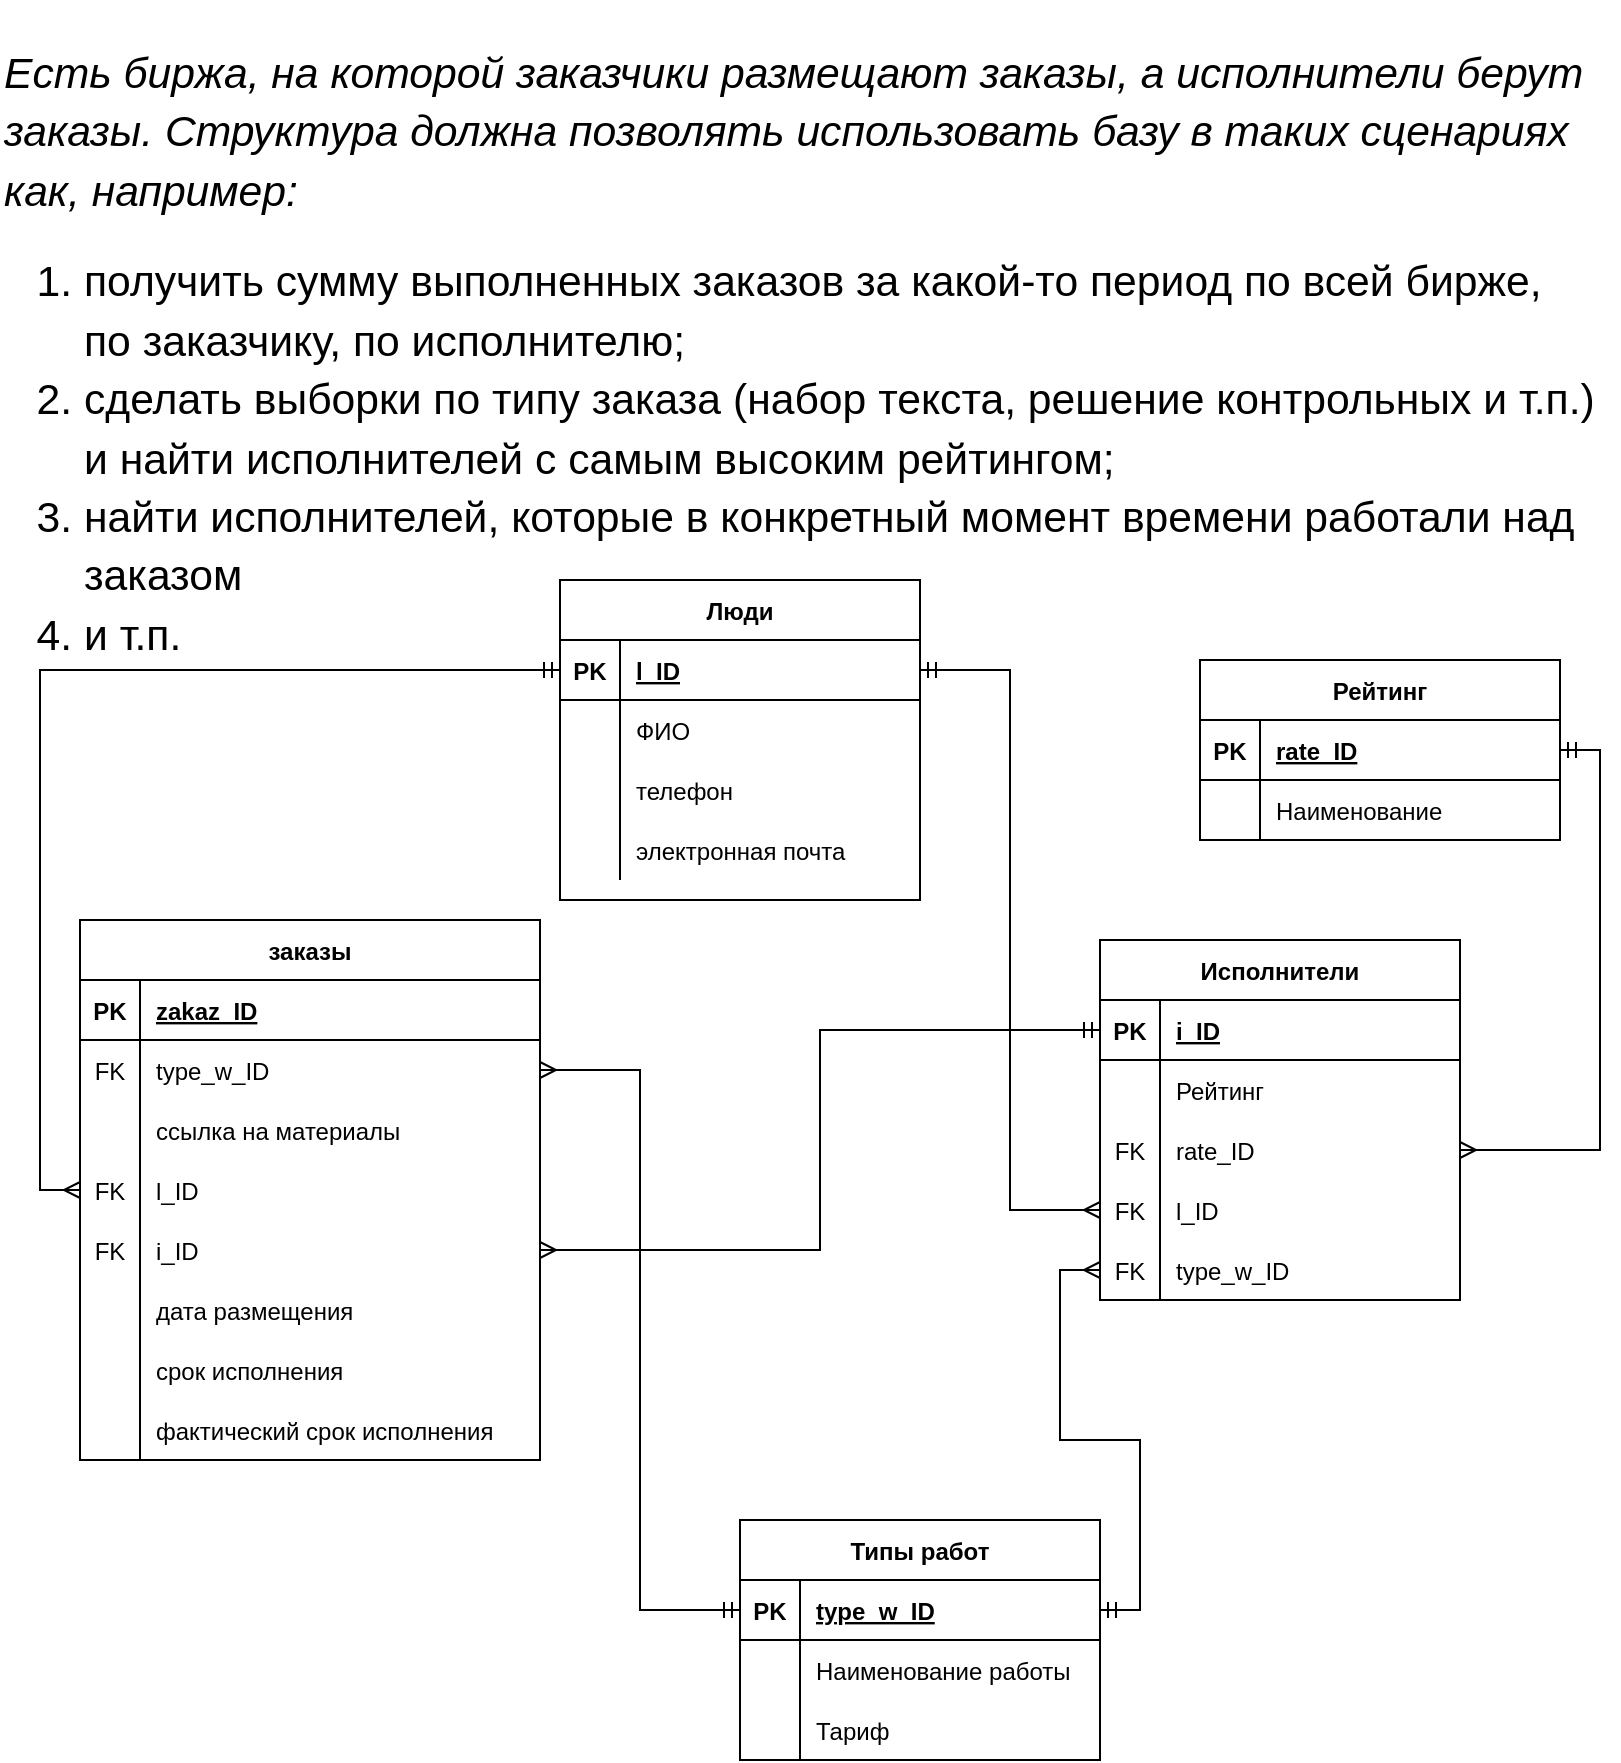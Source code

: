 <mxfile version="16.5.6" type="google"><diagram id="vkciOl9hvrgsSbx-2ZFM" name="Page-1"><mxGraphModel dx="1102" dy="2061" grid="1" gridSize="10" guides="1" tooltips="1" connect="1" arrows="1" fold="1" page="1" pageScale="1" pageWidth="827" pageHeight="1169" math="0" shadow="0"><root><mxCell id="0"/><mxCell id="1" parent="0"/><mxCell id="ZaQk2l-yjjnWREur3eZ6-1" value="&lt;p dir=&quot;ltr&quot; style=&quot;line-height: 1.38 ; margin-top: 12pt ; margin-bottom: 12pt&quot; id=&quot;docs-internal-guid-576c9d6f-7fff-1a67-5359-b7218d271dd9&quot;&gt;&lt;span style=&quot;font-size: 16pt; font-family: &amp;quot;ibm plex sans&amp;quot;, sans-serif; color: rgb(0, 0, 0); background-color: transparent; font-weight: 400; font-style: italic; font-variant: normal; text-decoration: none; vertical-align: baseline;&quot;&gt;Есть биржа, на которой заказчики размещают заказы, а исполнители берут заказы. Структура должна позволять использовать базу в таких сценариях как, например:&lt;/span&gt;&lt;/p&gt;&lt;ol style=&quot;margin-top: 0 ; margin-bottom: 0&quot;&gt;&lt;li dir=&quot;ltr&quot; style=&quot;list-style-type: decimal; font-size: 16pt; font-family: &amp;quot;ibm plex sans&amp;quot;, sans-serif; color: rgb(0, 0, 0); background-color: transparent; font-weight: 400; font-style: normal; font-variant: normal; text-decoration: none; vertical-align: baseline;&quot;&gt;&lt;p dir=&quot;ltr&quot; style=&quot;line-height: 1.38 ; margin-top: 12pt ; margin-bottom: 0pt&quot;&gt;&lt;span style=&quot;font-size: 16pt; font-family: &amp;quot;ibm plex sans&amp;quot;, sans-serif; color: rgb(0, 0, 0); background-color: transparent; font-weight: 400; font-style: normal; font-variant: normal; text-decoration: none; vertical-align: baseline;&quot;&gt;получить сумму выполненных заказов за какой-то период по всей бирже, по заказчику, по исполнителю;&lt;/span&gt;&lt;/p&gt;&lt;/li&gt;&lt;li dir=&quot;ltr&quot; style=&quot;list-style-type: decimal; font-size: 16pt; font-family: &amp;quot;ibm plex sans&amp;quot;, sans-serif; color: rgb(0, 0, 0); background-color: transparent; font-weight: 400; font-style: normal; font-variant: normal; text-decoration: none; vertical-align: baseline;&quot;&gt;&lt;p dir=&quot;ltr&quot; style=&quot;line-height: 1.38 ; margin-top: 0pt ; margin-bottom: 0pt&quot;&gt;&lt;span style=&quot;font-size: 16pt; font-family: &amp;quot;ibm plex sans&amp;quot;, sans-serif; color: rgb(0, 0, 0); background-color: transparent; font-weight: 400; font-style: normal; font-variant: normal; text-decoration: none; vertical-align: baseline;&quot;&gt;сделать выборки по типу заказа (набор текста, решение контрольных и т.п.) и найти исполнителей с самым высоким рейтингом;&lt;/span&gt;&lt;/p&gt;&lt;/li&gt;&lt;li dir=&quot;ltr&quot; style=&quot;list-style-type: decimal; font-size: 16pt; font-family: &amp;quot;ibm plex sans&amp;quot;, sans-serif; color: rgb(0, 0, 0); background-color: transparent; font-weight: 400; font-style: normal; font-variant: normal; text-decoration: none; vertical-align: baseline;&quot;&gt;&lt;p dir=&quot;ltr&quot; style=&quot;line-height: 1.38 ; margin-top: 0pt ; margin-bottom: 0pt&quot;&gt;&lt;span style=&quot;font-size: 16pt; font-family: &amp;quot;ibm plex sans&amp;quot;, sans-serif; color: rgb(0, 0, 0); background-color: transparent; font-weight: 400; font-style: normal; font-variant: normal; text-decoration: none; vertical-align: baseline;&quot;&gt;найти исполнителей, которые в конкретный момент времени работали над заказом&lt;/span&gt;&lt;/p&gt;&lt;/li&gt;&lt;li dir=&quot;ltr&quot; style=&quot;list-style-type: decimal; font-size: 16pt; font-family: &amp;quot;ibm plex sans&amp;quot;, sans-serif; color: rgb(0, 0, 0); background-color: transparent; font-weight: 400; font-style: normal; font-variant: normal; text-decoration: none; vertical-align: baseline;&quot;&gt;&lt;p dir=&quot;ltr&quot; style=&quot;line-height: 1.38 ; margin-top: 0pt ; margin-bottom: 12pt&quot;&gt;&lt;span style=&quot;font-size: 16pt; font-family: &amp;quot;ibm plex sans&amp;quot;, sans-serif; color: rgb(0, 0, 0); background-color: transparent; font-weight: 400; font-style: normal; font-variant: normal; text-decoration: none; vertical-align: baseline;&quot;&gt;и т.п.&lt;/span&gt;&lt;/p&gt;&lt;/li&gt;&lt;/ol&gt;" style="text;whiteSpace=wrap;html=1;" vertex="1" parent="1"><mxGeometry x="20" y="-10" width="800" height="330" as="geometry"/></mxCell><mxCell id="ZaQk2l-yjjnWREur3eZ6-2" value="заказы" style="shape=table;startSize=30;container=1;collapsible=1;childLayout=tableLayout;fixedRows=1;rowLines=0;fontStyle=1;align=center;resizeLast=1;" vertex="1" parent="1"><mxGeometry x="60" y="450" width="230" height="270" as="geometry"/></mxCell><mxCell id="ZaQk2l-yjjnWREur3eZ6-3" value="" style="shape=tableRow;horizontal=0;startSize=0;swimlaneHead=0;swimlaneBody=0;fillColor=none;collapsible=0;dropTarget=0;points=[[0,0.5],[1,0.5]];portConstraint=eastwest;top=0;left=0;right=0;bottom=1;" vertex="1" parent="ZaQk2l-yjjnWREur3eZ6-2"><mxGeometry y="30" width="230" height="30" as="geometry"/></mxCell><mxCell id="ZaQk2l-yjjnWREur3eZ6-4" value="PK" style="shape=partialRectangle;connectable=0;fillColor=none;top=0;left=0;bottom=0;right=0;fontStyle=1;overflow=hidden;" vertex="1" parent="ZaQk2l-yjjnWREur3eZ6-3"><mxGeometry width="30" height="30" as="geometry"><mxRectangle width="30" height="30" as="alternateBounds"/></mxGeometry></mxCell><mxCell id="ZaQk2l-yjjnWREur3eZ6-5" value="zakaz_ID" style="shape=partialRectangle;connectable=0;fillColor=none;top=0;left=0;bottom=0;right=0;align=left;spacingLeft=6;fontStyle=5;overflow=hidden;" vertex="1" parent="ZaQk2l-yjjnWREur3eZ6-3"><mxGeometry x="30" width="200" height="30" as="geometry"><mxRectangle width="200" height="30" as="alternateBounds"/></mxGeometry></mxCell><mxCell id="ZaQk2l-yjjnWREur3eZ6-15" value="" style="shape=tableRow;horizontal=0;startSize=0;swimlaneHead=0;swimlaneBody=0;fillColor=none;collapsible=0;dropTarget=0;points=[[0,0.5],[1,0.5]];portConstraint=eastwest;top=0;left=0;right=0;bottom=0;" vertex="1" parent="ZaQk2l-yjjnWREur3eZ6-2"><mxGeometry y="60" width="230" height="30" as="geometry"/></mxCell><mxCell id="ZaQk2l-yjjnWREur3eZ6-16" value="FK" style="shape=partialRectangle;connectable=0;fillColor=none;top=0;left=0;bottom=0;right=0;fontStyle=0;overflow=hidden;" vertex="1" parent="ZaQk2l-yjjnWREur3eZ6-15"><mxGeometry width="30" height="30" as="geometry"><mxRectangle width="30" height="30" as="alternateBounds"/></mxGeometry></mxCell><mxCell id="ZaQk2l-yjjnWREur3eZ6-17" value="type_w_ID" style="shape=partialRectangle;connectable=0;fillColor=none;top=0;left=0;bottom=0;right=0;align=left;spacingLeft=6;fontStyle=0;overflow=hidden;" vertex="1" parent="ZaQk2l-yjjnWREur3eZ6-15"><mxGeometry x="30" width="200" height="30" as="geometry"><mxRectangle width="200" height="30" as="alternateBounds"/></mxGeometry></mxCell><mxCell id="ZaQk2l-yjjnWREur3eZ6-9" value="" style="shape=tableRow;horizontal=0;startSize=0;swimlaneHead=0;swimlaneBody=0;fillColor=none;collapsible=0;dropTarget=0;points=[[0,0.5],[1,0.5]];portConstraint=eastwest;top=0;left=0;right=0;bottom=0;" vertex="1" parent="ZaQk2l-yjjnWREur3eZ6-2"><mxGeometry y="90" width="230" height="30" as="geometry"/></mxCell><mxCell id="ZaQk2l-yjjnWREur3eZ6-10" value="" style="shape=partialRectangle;connectable=0;fillColor=none;top=0;left=0;bottom=0;right=0;editable=1;overflow=hidden;" vertex="1" parent="ZaQk2l-yjjnWREur3eZ6-9"><mxGeometry width="30" height="30" as="geometry"><mxRectangle width="30" height="30" as="alternateBounds"/></mxGeometry></mxCell><mxCell id="ZaQk2l-yjjnWREur3eZ6-11" value="ссылка на материалы" style="shape=partialRectangle;connectable=0;fillColor=none;top=0;left=0;bottom=0;right=0;align=left;spacingLeft=6;overflow=hidden;" vertex="1" parent="ZaQk2l-yjjnWREur3eZ6-9"><mxGeometry x="30" width="200" height="30" as="geometry"><mxRectangle width="200" height="30" as="alternateBounds"/></mxGeometry></mxCell><mxCell id="ZaQk2l-yjjnWREur3eZ6-92" value="" style="shape=tableRow;horizontal=0;startSize=0;swimlaneHead=0;swimlaneBody=0;fillColor=none;collapsible=0;dropTarget=0;points=[[0,0.5],[1,0.5]];portConstraint=eastwest;top=0;left=0;right=0;bottom=0;" vertex="1" parent="ZaQk2l-yjjnWREur3eZ6-2"><mxGeometry y="120" width="230" height="30" as="geometry"/></mxCell><mxCell id="ZaQk2l-yjjnWREur3eZ6-93" value="FK" style="shape=partialRectangle;connectable=0;fillColor=none;top=0;left=0;bottom=0;right=0;fontStyle=0;overflow=hidden;" vertex="1" parent="ZaQk2l-yjjnWREur3eZ6-92"><mxGeometry width="30" height="30" as="geometry"><mxRectangle width="30" height="30" as="alternateBounds"/></mxGeometry></mxCell><mxCell id="ZaQk2l-yjjnWREur3eZ6-94" value="l_ID" style="shape=partialRectangle;connectable=0;fillColor=none;top=0;left=0;bottom=0;right=0;align=left;spacingLeft=6;fontStyle=0;overflow=hidden;" vertex="1" parent="ZaQk2l-yjjnWREur3eZ6-92"><mxGeometry x="30" width="200" height="30" as="geometry"><mxRectangle width="200" height="30" as="alternateBounds"/></mxGeometry></mxCell><mxCell id="ZaQk2l-yjjnWREur3eZ6-48" value="" style="shape=tableRow;horizontal=0;startSize=0;swimlaneHead=0;swimlaneBody=0;fillColor=none;collapsible=0;dropTarget=0;points=[[0,0.5],[1,0.5]];portConstraint=eastwest;top=0;left=0;right=0;bottom=0;" vertex="1" parent="ZaQk2l-yjjnWREur3eZ6-2"><mxGeometry y="150" width="230" height="30" as="geometry"/></mxCell><mxCell id="ZaQk2l-yjjnWREur3eZ6-49" value="FK" style="shape=partialRectangle;connectable=0;fillColor=none;top=0;left=0;bottom=0;right=0;fontStyle=0;overflow=hidden;" vertex="1" parent="ZaQk2l-yjjnWREur3eZ6-48"><mxGeometry width="30" height="30" as="geometry"><mxRectangle width="30" height="30" as="alternateBounds"/></mxGeometry></mxCell><mxCell id="ZaQk2l-yjjnWREur3eZ6-50" value="i_ID" style="shape=partialRectangle;connectable=0;fillColor=none;top=0;left=0;bottom=0;right=0;align=left;spacingLeft=6;fontStyle=0;overflow=hidden;" vertex="1" parent="ZaQk2l-yjjnWREur3eZ6-48"><mxGeometry x="30" width="200" height="30" as="geometry"><mxRectangle width="200" height="30" as="alternateBounds"/></mxGeometry></mxCell><mxCell id="ZaQk2l-yjjnWREur3eZ6-127" value="" style="shape=tableRow;horizontal=0;startSize=0;swimlaneHead=0;swimlaneBody=0;fillColor=none;collapsible=0;dropTarget=0;points=[[0,0.5],[1,0.5]];portConstraint=eastwest;top=0;left=0;right=0;bottom=0;" vertex="1" parent="ZaQk2l-yjjnWREur3eZ6-2"><mxGeometry y="180" width="230" height="30" as="geometry"/></mxCell><mxCell id="ZaQk2l-yjjnWREur3eZ6-128" value="" style="shape=partialRectangle;connectable=0;fillColor=none;top=0;left=0;bottom=0;right=0;editable=1;overflow=hidden;" vertex="1" parent="ZaQk2l-yjjnWREur3eZ6-127"><mxGeometry width="30" height="30" as="geometry"><mxRectangle width="30" height="30" as="alternateBounds"/></mxGeometry></mxCell><mxCell id="ZaQk2l-yjjnWREur3eZ6-129" value="дата размещения" style="shape=partialRectangle;connectable=0;fillColor=none;top=0;left=0;bottom=0;right=0;align=left;spacingLeft=6;overflow=hidden;" vertex="1" parent="ZaQk2l-yjjnWREur3eZ6-127"><mxGeometry x="30" width="200" height="30" as="geometry"><mxRectangle width="200" height="30" as="alternateBounds"/></mxGeometry></mxCell><mxCell id="ZaQk2l-yjjnWREur3eZ6-130" value="" style="shape=tableRow;horizontal=0;startSize=0;swimlaneHead=0;swimlaneBody=0;fillColor=none;collapsible=0;dropTarget=0;points=[[0,0.5],[1,0.5]];portConstraint=eastwest;top=0;left=0;right=0;bottom=0;" vertex="1" parent="ZaQk2l-yjjnWREur3eZ6-2"><mxGeometry y="210" width="230" height="30" as="geometry"/></mxCell><mxCell id="ZaQk2l-yjjnWREur3eZ6-131" value="" style="shape=partialRectangle;connectable=0;fillColor=none;top=0;left=0;bottom=0;right=0;editable=1;overflow=hidden;" vertex="1" parent="ZaQk2l-yjjnWREur3eZ6-130"><mxGeometry width="30" height="30" as="geometry"><mxRectangle width="30" height="30" as="alternateBounds"/></mxGeometry></mxCell><mxCell id="ZaQk2l-yjjnWREur3eZ6-132" value="срок исполнения" style="shape=partialRectangle;connectable=0;fillColor=none;top=0;left=0;bottom=0;right=0;align=left;spacingLeft=6;overflow=hidden;" vertex="1" parent="ZaQk2l-yjjnWREur3eZ6-130"><mxGeometry x="30" width="200" height="30" as="geometry"><mxRectangle width="200" height="30" as="alternateBounds"/></mxGeometry></mxCell><mxCell id="ZaQk2l-yjjnWREur3eZ6-142" value="" style="shape=tableRow;horizontal=0;startSize=0;swimlaneHead=0;swimlaneBody=0;fillColor=none;collapsible=0;dropTarget=0;points=[[0,0.5],[1,0.5]];portConstraint=eastwest;top=0;left=0;right=0;bottom=0;" vertex="1" parent="ZaQk2l-yjjnWREur3eZ6-2"><mxGeometry y="240" width="230" height="30" as="geometry"/></mxCell><mxCell id="ZaQk2l-yjjnWREur3eZ6-143" value="" style="shape=partialRectangle;connectable=0;fillColor=none;top=0;left=0;bottom=0;right=0;editable=1;overflow=hidden;" vertex="1" parent="ZaQk2l-yjjnWREur3eZ6-142"><mxGeometry width="30" height="30" as="geometry"><mxRectangle width="30" height="30" as="alternateBounds"/></mxGeometry></mxCell><mxCell id="ZaQk2l-yjjnWREur3eZ6-144" value="фактический срок исполнения" style="shape=partialRectangle;connectable=0;fillColor=none;top=0;left=0;bottom=0;right=0;align=left;spacingLeft=6;overflow=hidden;" vertex="1" parent="ZaQk2l-yjjnWREur3eZ6-142"><mxGeometry x="30" width="200" height="30" as="geometry"><mxRectangle width="200" height="30" as="alternateBounds"/></mxGeometry></mxCell><mxCell id="ZaQk2l-yjjnWREur3eZ6-18" value="Люди" style="shape=table;startSize=30;container=1;collapsible=1;childLayout=tableLayout;fixedRows=1;rowLines=0;fontStyle=1;align=center;resizeLast=1;" vertex="1" parent="1"><mxGeometry x="300" y="280" width="180" height="160" as="geometry"/></mxCell><mxCell id="ZaQk2l-yjjnWREur3eZ6-19" value="" style="shape=tableRow;horizontal=0;startSize=0;swimlaneHead=0;swimlaneBody=0;fillColor=none;collapsible=0;dropTarget=0;points=[[0,0.5],[1,0.5]];portConstraint=eastwest;top=0;left=0;right=0;bottom=1;" vertex="1" parent="ZaQk2l-yjjnWREur3eZ6-18"><mxGeometry y="30" width="180" height="30" as="geometry"/></mxCell><mxCell id="ZaQk2l-yjjnWREur3eZ6-20" value="PK" style="shape=partialRectangle;connectable=0;fillColor=none;top=0;left=0;bottom=0;right=0;fontStyle=1;overflow=hidden;" vertex="1" parent="ZaQk2l-yjjnWREur3eZ6-19"><mxGeometry width="30" height="30" as="geometry"><mxRectangle width="30" height="30" as="alternateBounds"/></mxGeometry></mxCell><mxCell id="ZaQk2l-yjjnWREur3eZ6-21" value="l_ID" style="shape=partialRectangle;connectable=0;fillColor=none;top=0;left=0;bottom=0;right=0;align=left;spacingLeft=6;fontStyle=5;overflow=hidden;" vertex="1" parent="ZaQk2l-yjjnWREur3eZ6-19"><mxGeometry x="30" width="150" height="30" as="geometry"><mxRectangle width="150" height="30" as="alternateBounds"/></mxGeometry></mxCell><mxCell id="ZaQk2l-yjjnWREur3eZ6-22" value="" style="shape=tableRow;horizontal=0;startSize=0;swimlaneHead=0;swimlaneBody=0;fillColor=none;collapsible=0;dropTarget=0;points=[[0,0.5],[1,0.5]];portConstraint=eastwest;top=0;left=0;right=0;bottom=0;" vertex="1" parent="ZaQk2l-yjjnWREur3eZ6-18"><mxGeometry y="60" width="180" height="30" as="geometry"/></mxCell><mxCell id="ZaQk2l-yjjnWREur3eZ6-23" value="" style="shape=partialRectangle;connectable=0;fillColor=none;top=0;left=0;bottom=0;right=0;editable=1;overflow=hidden;" vertex="1" parent="ZaQk2l-yjjnWREur3eZ6-22"><mxGeometry width="30" height="30" as="geometry"><mxRectangle width="30" height="30" as="alternateBounds"/></mxGeometry></mxCell><mxCell id="ZaQk2l-yjjnWREur3eZ6-24" value="ФИО" style="shape=partialRectangle;connectable=0;fillColor=none;top=0;left=0;bottom=0;right=0;align=left;spacingLeft=6;overflow=hidden;" vertex="1" parent="ZaQk2l-yjjnWREur3eZ6-22"><mxGeometry x="30" width="150" height="30" as="geometry"><mxRectangle width="150" height="30" as="alternateBounds"/></mxGeometry></mxCell><mxCell id="ZaQk2l-yjjnWREur3eZ6-25" value="" style="shape=tableRow;horizontal=0;startSize=0;swimlaneHead=0;swimlaneBody=0;fillColor=none;collapsible=0;dropTarget=0;points=[[0,0.5],[1,0.5]];portConstraint=eastwest;top=0;left=0;right=0;bottom=0;" vertex="1" parent="ZaQk2l-yjjnWREur3eZ6-18"><mxGeometry y="90" width="180" height="30" as="geometry"/></mxCell><mxCell id="ZaQk2l-yjjnWREur3eZ6-26" value="" style="shape=partialRectangle;connectable=0;fillColor=none;top=0;left=0;bottom=0;right=0;editable=1;overflow=hidden;" vertex="1" parent="ZaQk2l-yjjnWREur3eZ6-25"><mxGeometry width="30" height="30" as="geometry"><mxRectangle width="30" height="30" as="alternateBounds"/></mxGeometry></mxCell><mxCell id="ZaQk2l-yjjnWREur3eZ6-27" value="телефон" style="shape=partialRectangle;connectable=0;fillColor=none;top=0;left=0;bottom=0;right=0;align=left;spacingLeft=6;overflow=hidden;" vertex="1" parent="ZaQk2l-yjjnWREur3eZ6-25"><mxGeometry x="30" width="150" height="30" as="geometry"><mxRectangle width="150" height="30" as="alternateBounds"/></mxGeometry></mxCell><mxCell id="ZaQk2l-yjjnWREur3eZ6-28" value="" style="shape=tableRow;horizontal=0;startSize=0;swimlaneHead=0;swimlaneBody=0;fillColor=none;collapsible=0;dropTarget=0;points=[[0,0.5],[1,0.5]];portConstraint=eastwest;top=0;left=0;right=0;bottom=0;" vertex="1" parent="ZaQk2l-yjjnWREur3eZ6-18"><mxGeometry y="120" width="180" height="30" as="geometry"/></mxCell><mxCell id="ZaQk2l-yjjnWREur3eZ6-29" value="" style="shape=partialRectangle;connectable=0;fillColor=none;top=0;left=0;bottom=0;right=0;editable=1;overflow=hidden;" vertex="1" parent="ZaQk2l-yjjnWREur3eZ6-28"><mxGeometry width="30" height="30" as="geometry"><mxRectangle width="30" height="30" as="alternateBounds"/></mxGeometry></mxCell><mxCell id="ZaQk2l-yjjnWREur3eZ6-30" value="электронная почта" style="shape=partialRectangle;connectable=0;fillColor=none;top=0;left=0;bottom=0;right=0;align=left;spacingLeft=6;overflow=hidden;" vertex="1" parent="ZaQk2l-yjjnWREur3eZ6-28"><mxGeometry x="30" width="150" height="30" as="geometry"><mxRectangle width="150" height="30" as="alternateBounds"/></mxGeometry></mxCell><mxCell id="ZaQk2l-yjjnWREur3eZ6-31" value="Исполнители" style="shape=table;startSize=30;container=1;collapsible=1;childLayout=tableLayout;fixedRows=1;rowLines=0;fontStyle=1;align=center;resizeLast=1;" vertex="1" parent="1"><mxGeometry x="570" y="460" width="180" height="180" as="geometry"/></mxCell><mxCell id="ZaQk2l-yjjnWREur3eZ6-32" value="" style="shape=tableRow;horizontal=0;startSize=0;swimlaneHead=0;swimlaneBody=0;fillColor=none;collapsible=0;dropTarget=0;points=[[0,0.5],[1,0.5]];portConstraint=eastwest;top=0;left=0;right=0;bottom=1;" vertex="1" parent="ZaQk2l-yjjnWREur3eZ6-31"><mxGeometry y="30" width="180" height="30" as="geometry"/></mxCell><mxCell id="ZaQk2l-yjjnWREur3eZ6-33" value="PK" style="shape=partialRectangle;connectable=0;fillColor=none;top=0;left=0;bottom=0;right=0;fontStyle=1;overflow=hidden;" vertex="1" parent="ZaQk2l-yjjnWREur3eZ6-32"><mxGeometry width="30" height="30" as="geometry"><mxRectangle width="30" height="30" as="alternateBounds"/></mxGeometry></mxCell><mxCell id="ZaQk2l-yjjnWREur3eZ6-34" value="i_ID" style="shape=partialRectangle;connectable=0;fillColor=none;top=0;left=0;bottom=0;right=0;align=left;spacingLeft=6;fontStyle=5;overflow=hidden;" vertex="1" parent="ZaQk2l-yjjnWREur3eZ6-32"><mxGeometry x="30" width="150" height="30" as="geometry"><mxRectangle width="150" height="30" as="alternateBounds"/></mxGeometry></mxCell><mxCell id="ZaQk2l-yjjnWREur3eZ6-38" value="" style="shape=tableRow;horizontal=0;startSize=0;swimlaneHead=0;swimlaneBody=0;fillColor=none;collapsible=0;dropTarget=0;points=[[0,0.5],[1,0.5]];portConstraint=eastwest;top=0;left=0;right=0;bottom=0;" vertex="1" parent="ZaQk2l-yjjnWREur3eZ6-31"><mxGeometry y="60" width="180" height="30" as="geometry"/></mxCell><mxCell id="ZaQk2l-yjjnWREur3eZ6-39" value="" style="shape=partialRectangle;connectable=0;fillColor=none;top=0;left=0;bottom=0;right=0;editable=1;overflow=hidden;" vertex="1" parent="ZaQk2l-yjjnWREur3eZ6-38"><mxGeometry width="30" height="30" as="geometry"><mxRectangle width="30" height="30" as="alternateBounds"/></mxGeometry></mxCell><mxCell id="ZaQk2l-yjjnWREur3eZ6-40" value="Рейтинг" style="shape=partialRectangle;connectable=0;fillColor=none;top=0;left=0;bottom=0;right=0;align=left;spacingLeft=6;overflow=hidden;" vertex="1" parent="ZaQk2l-yjjnWREur3eZ6-38"><mxGeometry x="30" width="150" height="30" as="geometry"><mxRectangle width="150" height="30" as="alternateBounds"/></mxGeometry></mxCell><mxCell id="ZaQk2l-yjjnWREur3eZ6-64" value="" style="shape=tableRow;horizontal=0;startSize=0;swimlaneHead=0;swimlaneBody=0;fillColor=none;collapsible=0;dropTarget=0;points=[[0,0.5],[1,0.5]];portConstraint=eastwest;top=0;left=0;right=0;bottom=0;" vertex="1" parent="ZaQk2l-yjjnWREur3eZ6-31"><mxGeometry y="90" width="180" height="30" as="geometry"/></mxCell><mxCell id="ZaQk2l-yjjnWREur3eZ6-65" value="FK" style="shape=partialRectangle;connectable=0;fillColor=none;top=0;left=0;bottom=0;right=0;fontStyle=0;overflow=hidden;" vertex="1" parent="ZaQk2l-yjjnWREur3eZ6-64"><mxGeometry width="30" height="30" as="geometry"><mxRectangle width="30" height="30" as="alternateBounds"/></mxGeometry></mxCell><mxCell id="ZaQk2l-yjjnWREur3eZ6-66" value="rate_ID" style="shape=partialRectangle;connectable=0;fillColor=none;top=0;left=0;bottom=0;right=0;align=left;spacingLeft=6;fontStyle=0;overflow=hidden;" vertex="1" parent="ZaQk2l-yjjnWREur3eZ6-64"><mxGeometry x="30" width="150" height="30" as="geometry"><mxRectangle width="150" height="30" as="alternateBounds"/></mxGeometry></mxCell><mxCell id="ZaQk2l-yjjnWREur3eZ6-67" value="" style="shape=tableRow;horizontal=0;startSize=0;swimlaneHead=0;swimlaneBody=0;fillColor=none;collapsible=0;dropTarget=0;points=[[0,0.5],[1,0.5]];portConstraint=eastwest;top=0;left=0;right=0;bottom=0;" vertex="1" parent="ZaQk2l-yjjnWREur3eZ6-31"><mxGeometry y="120" width="180" height="30" as="geometry"/></mxCell><mxCell id="ZaQk2l-yjjnWREur3eZ6-68" value="FK" style="shape=partialRectangle;connectable=0;fillColor=none;top=0;left=0;bottom=0;right=0;fontStyle=0;overflow=hidden;" vertex="1" parent="ZaQk2l-yjjnWREur3eZ6-67"><mxGeometry width="30" height="30" as="geometry"><mxRectangle width="30" height="30" as="alternateBounds"/></mxGeometry></mxCell><mxCell id="ZaQk2l-yjjnWREur3eZ6-69" value="l_ID" style="shape=partialRectangle;connectable=0;fillColor=none;top=0;left=0;bottom=0;right=0;align=left;spacingLeft=6;fontStyle=0;overflow=hidden;" vertex="1" parent="ZaQk2l-yjjnWREur3eZ6-67"><mxGeometry x="30" width="150" height="30" as="geometry"><mxRectangle width="150" height="30" as="alternateBounds"/></mxGeometry></mxCell><mxCell id="ZaQk2l-yjjnWREur3eZ6-83" value="" style="shape=tableRow;horizontal=0;startSize=0;swimlaneHead=0;swimlaneBody=0;fillColor=none;collapsible=0;dropTarget=0;points=[[0,0.5],[1,0.5]];portConstraint=eastwest;top=0;left=0;right=0;bottom=0;" vertex="1" parent="ZaQk2l-yjjnWREur3eZ6-31"><mxGeometry y="150" width="180" height="30" as="geometry"/></mxCell><mxCell id="ZaQk2l-yjjnWREur3eZ6-84" value="FK" style="shape=partialRectangle;connectable=0;fillColor=none;top=0;left=0;bottom=0;right=0;fontStyle=0;overflow=hidden;" vertex="1" parent="ZaQk2l-yjjnWREur3eZ6-83"><mxGeometry width="30" height="30" as="geometry"><mxRectangle width="30" height="30" as="alternateBounds"/></mxGeometry></mxCell><mxCell id="ZaQk2l-yjjnWREur3eZ6-85" value="type_w_ID" style="shape=partialRectangle;connectable=0;fillColor=none;top=0;left=0;bottom=0;right=0;align=left;spacingLeft=6;fontStyle=0;overflow=hidden;" vertex="1" parent="ZaQk2l-yjjnWREur3eZ6-83"><mxGeometry x="30" width="150" height="30" as="geometry"><mxRectangle width="150" height="30" as="alternateBounds"/></mxGeometry></mxCell><mxCell id="ZaQk2l-yjjnWREur3eZ6-51" value="Рейтинг" style="shape=table;startSize=30;container=1;collapsible=1;childLayout=tableLayout;fixedRows=1;rowLines=0;fontStyle=1;align=center;resizeLast=1;" vertex="1" parent="1"><mxGeometry x="620" y="320" width="180" height="90" as="geometry"/></mxCell><mxCell id="ZaQk2l-yjjnWREur3eZ6-52" value="" style="shape=tableRow;horizontal=0;startSize=0;swimlaneHead=0;swimlaneBody=0;fillColor=none;collapsible=0;dropTarget=0;points=[[0,0.5],[1,0.5]];portConstraint=eastwest;top=0;left=0;right=0;bottom=1;" vertex="1" parent="ZaQk2l-yjjnWREur3eZ6-51"><mxGeometry y="30" width="180" height="30" as="geometry"/></mxCell><mxCell id="ZaQk2l-yjjnWREur3eZ6-53" value="PK" style="shape=partialRectangle;connectable=0;fillColor=none;top=0;left=0;bottom=0;right=0;fontStyle=1;overflow=hidden;" vertex="1" parent="ZaQk2l-yjjnWREur3eZ6-52"><mxGeometry width="30" height="30" as="geometry"><mxRectangle width="30" height="30" as="alternateBounds"/></mxGeometry></mxCell><mxCell id="ZaQk2l-yjjnWREur3eZ6-54" value="rate_ID" style="shape=partialRectangle;connectable=0;fillColor=none;top=0;left=0;bottom=0;right=0;align=left;spacingLeft=6;fontStyle=5;overflow=hidden;" vertex="1" parent="ZaQk2l-yjjnWREur3eZ6-52"><mxGeometry x="30" width="150" height="30" as="geometry"><mxRectangle width="150" height="30" as="alternateBounds"/></mxGeometry></mxCell><mxCell id="ZaQk2l-yjjnWREur3eZ6-55" value="" style="shape=tableRow;horizontal=0;startSize=0;swimlaneHead=0;swimlaneBody=0;fillColor=none;collapsible=0;dropTarget=0;points=[[0,0.5],[1,0.5]];portConstraint=eastwest;top=0;left=0;right=0;bottom=0;" vertex="1" parent="ZaQk2l-yjjnWREur3eZ6-51"><mxGeometry y="60" width="180" height="30" as="geometry"/></mxCell><mxCell id="ZaQk2l-yjjnWREur3eZ6-56" value="" style="shape=partialRectangle;connectable=0;fillColor=none;top=0;left=0;bottom=0;right=0;editable=1;overflow=hidden;" vertex="1" parent="ZaQk2l-yjjnWREur3eZ6-55"><mxGeometry width="30" height="30" as="geometry"><mxRectangle width="30" height="30" as="alternateBounds"/></mxGeometry></mxCell><mxCell id="ZaQk2l-yjjnWREur3eZ6-57" value="Наименование" style="shape=partialRectangle;connectable=0;fillColor=none;top=0;left=0;bottom=0;right=0;align=left;spacingLeft=6;overflow=hidden;" vertex="1" parent="ZaQk2l-yjjnWREur3eZ6-55"><mxGeometry x="30" width="150" height="30" as="geometry"><mxRectangle width="150" height="30" as="alternateBounds"/></mxGeometry></mxCell><mxCell id="ZaQk2l-yjjnWREur3eZ6-70" value="Типы работ" style="shape=table;startSize=30;container=1;collapsible=1;childLayout=tableLayout;fixedRows=1;rowLines=0;fontStyle=1;align=center;resizeLast=1;" vertex="1" parent="1"><mxGeometry x="390" y="750" width="180" height="120" as="geometry"/></mxCell><mxCell id="ZaQk2l-yjjnWREur3eZ6-71" value="" style="shape=tableRow;horizontal=0;startSize=0;swimlaneHead=0;swimlaneBody=0;fillColor=none;collapsible=0;dropTarget=0;points=[[0,0.5],[1,0.5]];portConstraint=eastwest;top=0;left=0;right=0;bottom=1;" vertex="1" parent="ZaQk2l-yjjnWREur3eZ6-70"><mxGeometry y="30" width="180" height="30" as="geometry"/></mxCell><mxCell id="ZaQk2l-yjjnWREur3eZ6-72" value="PK" style="shape=partialRectangle;connectable=0;fillColor=none;top=0;left=0;bottom=0;right=0;fontStyle=1;overflow=hidden;" vertex="1" parent="ZaQk2l-yjjnWREur3eZ6-71"><mxGeometry width="30" height="30" as="geometry"><mxRectangle width="30" height="30" as="alternateBounds"/></mxGeometry></mxCell><mxCell id="ZaQk2l-yjjnWREur3eZ6-73" value="type_w_ID" style="shape=partialRectangle;connectable=0;fillColor=none;top=0;left=0;bottom=0;right=0;align=left;spacingLeft=6;fontStyle=5;overflow=hidden;" vertex="1" parent="ZaQk2l-yjjnWREur3eZ6-71"><mxGeometry x="30" width="150" height="30" as="geometry"><mxRectangle width="150" height="30" as="alternateBounds"/></mxGeometry></mxCell><mxCell id="ZaQk2l-yjjnWREur3eZ6-74" value="" style="shape=tableRow;horizontal=0;startSize=0;swimlaneHead=0;swimlaneBody=0;fillColor=none;collapsible=0;dropTarget=0;points=[[0,0.5],[1,0.5]];portConstraint=eastwest;top=0;left=0;right=0;bottom=0;" vertex="1" parent="ZaQk2l-yjjnWREur3eZ6-70"><mxGeometry y="60" width="180" height="30" as="geometry"/></mxCell><mxCell id="ZaQk2l-yjjnWREur3eZ6-75" value="" style="shape=partialRectangle;connectable=0;fillColor=none;top=0;left=0;bottom=0;right=0;editable=1;overflow=hidden;" vertex="1" parent="ZaQk2l-yjjnWREur3eZ6-74"><mxGeometry width="30" height="30" as="geometry"><mxRectangle width="30" height="30" as="alternateBounds"/></mxGeometry></mxCell><mxCell id="ZaQk2l-yjjnWREur3eZ6-76" value="Наименование работы" style="shape=partialRectangle;connectable=0;fillColor=none;top=0;left=0;bottom=0;right=0;align=left;spacingLeft=6;overflow=hidden;" vertex="1" parent="ZaQk2l-yjjnWREur3eZ6-74"><mxGeometry x="30" width="150" height="30" as="geometry"><mxRectangle width="150" height="30" as="alternateBounds"/></mxGeometry></mxCell><mxCell id="ZaQk2l-yjjnWREur3eZ6-89" value="" style="shape=tableRow;horizontal=0;startSize=0;swimlaneHead=0;swimlaneBody=0;fillColor=none;collapsible=0;dropTarget=0;points=[[0,0.5],[1,0.5]];portConstraint=eastwest;top=0;left=0;right=0;bottom=0;" vertex="1" parent="ZaQk2l-yjjnWREur3eZ6-70"><mxGeometry y="90" width="180" height="30" as="geometry"/></mxCell><mxCell id="ZaQk2l-yjjnWREur3eZ6-90" value="" style="shape=partialRectangle;connectable=0;fillColor=none;top=0;left=0;bottom=0;right=0;editable=1;overflow=hidden;" vertex="1" parent="ZaQk2l-yjjnWREur3eZ6-89"><mxGeometry width="30" height="30" as="geometry"><mxRectangle width="30" height="30" as="alternateBounds"/></mxGeometry></mxCell><mxCell id="ZaQk2l-yjjnWREur3eZ6-91" value="Тариф" style="shape=partialRectangle;connectable=0;fillColor=none;top=0;left=0;bottom=0;right=0;align=left;spacingLeft=6;overflow=hidden;" vertex="1" parent="ZaQk2l-yjjnWREur3eZ6-89"><mxGeometry x="30" width="150" height="30" as="geometry"><mxRectangle width="150" height="30" as="alternateBounds"/></mxGeometry></mxCell><mxCell id="ZaQk2l-yjjnWREur3eZ6-135" style="edgeStyle=orthogonalEdgeStyle;rounded=0;orthogonalLoop=1;jettySize=auto;html=1;exitX=1;exitY=0.5;exitDx=0;exitDy=0;entryX=0;entryY=0.5;entryDx=0;entryDy=0;endArrow=ERmandOne;endFill=0;startArrow=ERmany;startFill=0;" edge="1" parent="1" source="ZaQk2l-yjjnWREur3eZ6-15" target="ZaQk2l-yjjnWREur3eZ6-71"><mxGeometry relative="1" as="geometry"/></mxCell><mxCell id="ZaQk2l-yjjnWREur3eZ6-136" style="edgeStyle=orthogonalEdgeStyle;rounded=0;orthogonalLoop=1;jettySize=auto;html=1;exitX=1;exitY=0.5;exitDx=0;exitDy=0;entryX=0;entryY=0.5;entryDx=0;entryDy=0;startArrow=ERmandOne;startFill=0;endArrow=ERmany;endFill=0;" edge="1" parent="1" source="ZaQk2l-yjjnWREur3eZ6-71" target="ZaQk2l-yjjnWREur3eZ6-83"><mxGeometry relative="1" as="geometry"/></mxCell><mxCell id="ZaQk2l-yjjnWREur3eZ6-137" style="edgeStyle=orthogonalEdgeStyle;rounded=0;orthogonalLoop=1;jettySize=auto;html=1;exitX=1;exitY=0.5;exitDx=0;exitDy=0;entryX=0;entryY=0.5;entryDx=0;entryDy=0;startArrow=ERmandOne;startFill=0;endArrow=ERmany;endFill=0;" edge="1" parent="1" source="ZaQk2l-yjjnWREur3eZ6-19" target="ZaQk2l-yjjnWREur3eZ6-67"><mxGeometry relative="1" as="geometry"/></mxCell><mxCell id="ZaQk2l-yjjnWREur3eZ6-138" style="edgeStyle=orthogonalEdgeStyle;rounded=0;orthogonalLoop=1;jettySize=auto;html=1;exitX=0;exitY=0.5;exitDx=0;exitDy=0;entryX=0;entryY=0.5;entryDx=0;entryDy=0;startArrow=ERmandOne;startFill=0;endArrow=ERmany;endFill=0;" edge="1" parent="1" source="ZaQk2l-yjjnWREur3eZ6-19" target="ZaQk2l-yjjnWREur3eZ6-92"><mxGeometry relative="1" as="geometry"/></mxCell><mxCell id="ZaQk2l-yjjnWREur3eZ6-139" style="edgeStyle=orthogonalEdgeStyle;rounded=0;orthogonalLoop=1;jettySize=auto;html=1;exitX=1;exitY=0.5;exitDx=0;exitDy=0;entryX=1;entryY=0.5;entryDx=0;entryDy=0;startArrow=ERmandOne;startFill=0;endArrow=ERmany;endFill=0;" edge="1" parent="1" source="ZaQk2l-yjjnWREur3eZ6-52" target="ZaQk2l-yjjnWREur3eZ6-64"><mxGeometry relative="1" as="geometry"/></mxCell><mxCell id="ZaQk2l-yjjnWREur3eZ6-140" style="edgeStyle=orthogonalEdgeStyle;rounded=0;orthogonalLoop=1;jettySize=auto;html=1;exitX=0;exitY=0.5;exitDx=0;exitDy=0;entryX=1;entryY=0.5;entryDx=0;entryDy=0;startArrow=ERmandOne;startFill=0;endArrow=ERmany;endFill=0;" edge="1" parent="1" source="ZaQk2l-yjjnWREur3eZ6-32" target="ZaQk2l-yjjnWREur3eZ6-48"><mxGeometry relative="1" as="geometry"/></mxCell></root></mxGraphModel></diagram></mxfile>
